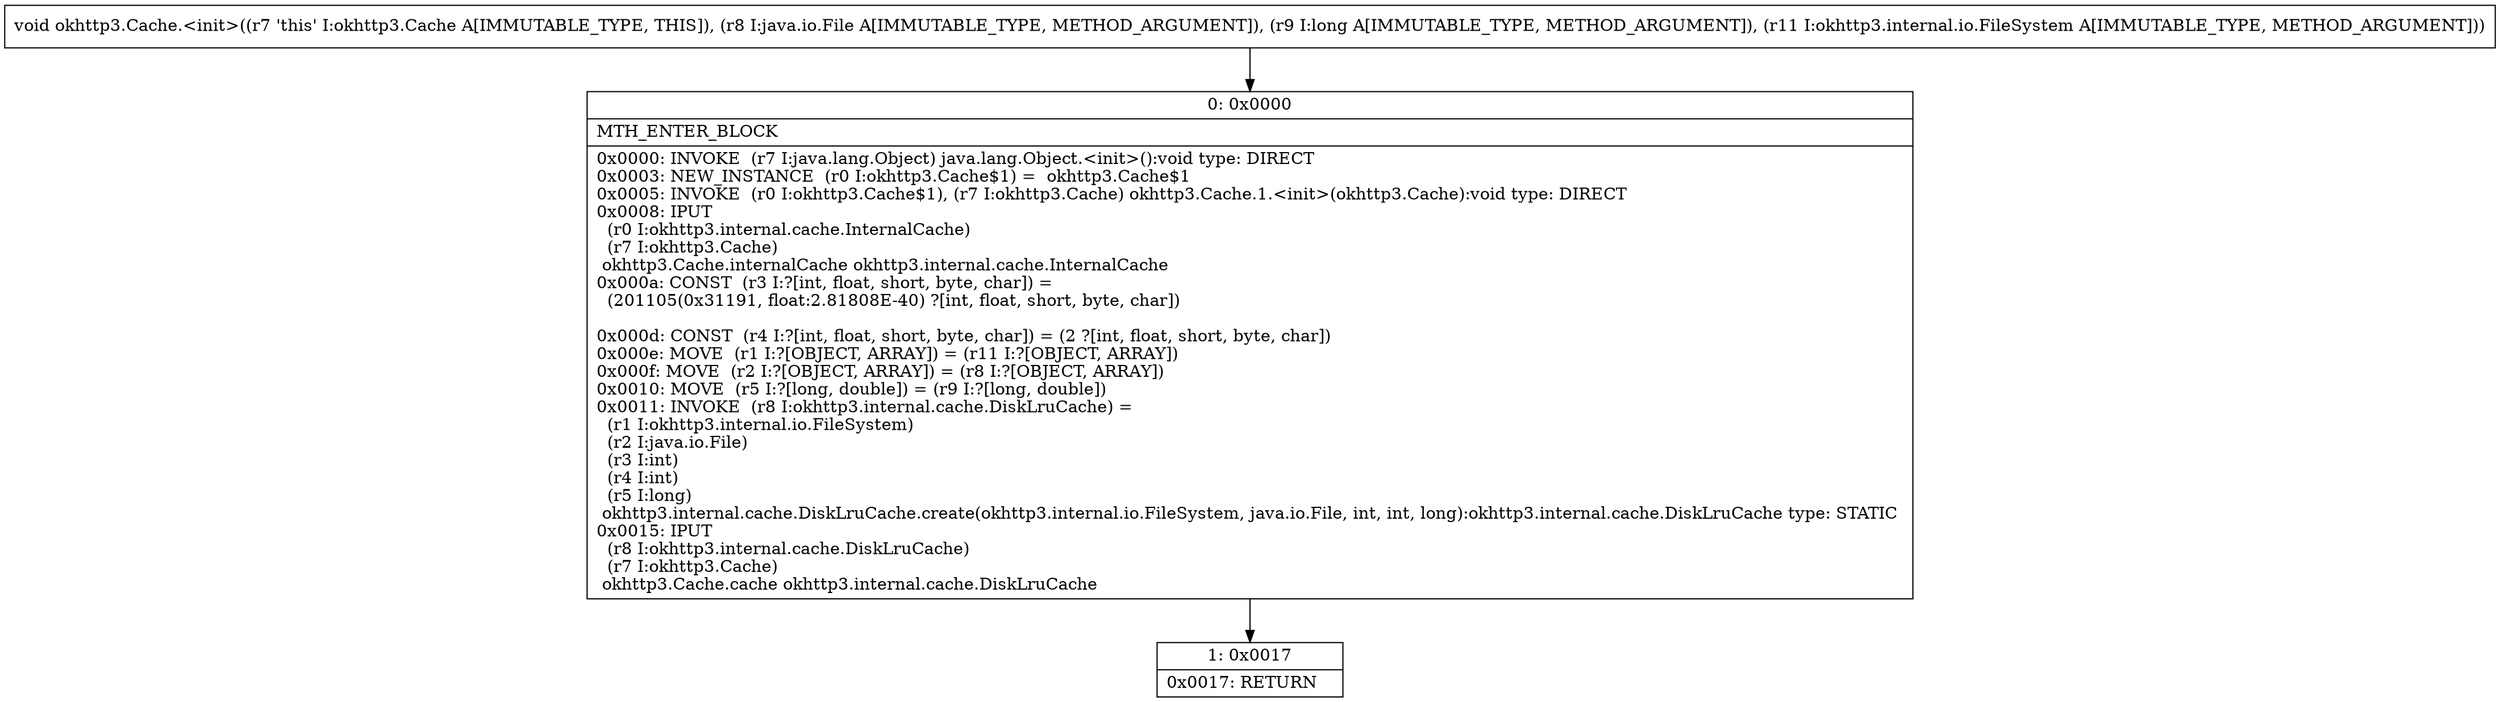 digraph "CFG forokhttp3.Cache.\<init\>(Ljava\/io\/File;JLokhttp3\/internal\/io\/FileSystem;)V" {
Node_0 [shape=record,label="{0\:\ 0x0000|MTH_ENTER_BLOCK\l|0x0000: INVOKE  (r7 I:java.lang.Object) java.lang.Object.\<init\>():void type: DIRECT \l0x0003: NEW_INSTANCE  (r0 I:okhttp3.Cache$1) =  okhttp3.Cache$1 \l0x0005: INVOKE  (r0 I:okhttp3.Cache$1), (r7 I:okhttp3.Cache) okhttp3.Cache.1.\<init\>(okhttp3.Cache):void type: DIRECT \l0x0008: IPUT  \l  (r0 I:okhttp3.internal.cache.InternalCache)\l  (r7 I:okhttp3.Cache)\l okhttp3.Cache.internalCache okhttp3.internal.cache.InternalCache \l0x000a: CONST  (r3 I:?[int, float, short, byte, char]) = \l  (201105(0x31191, float:2.81808E\-40) ?[int, float, short, byte, char])\l \l0x000d: CONST  (r4 I:?[int, float, short, byte, char]) = (2 ?[int, float, short, byte, char]) \l0x000e: MOVE  (r1 I:?[OBJECT, ARRAY]) = (r11 I:?[OBJECT, ARRAY]) \l0x000f: MOVE  (r2 I:?[OBJECT, ARRAY]) = (r8 I:?[OBJECT, ARRAY]) \l0x0010: MOVE  (r5 I:?[long, double]) = (r9 I:?[long, double]) \l0x0011: INVOKE  (r8 I:okhttp3.internal.cache.DiskLruCache) = \l  (r1 I:okhttp3.internal.io.FileSystem)\l  (r2 I:java.io.File)\l  (r3 I:int)\l  (r4 I:int)\l  (r5 I:long)\l okhttp3.internal.cache.DiskLruCache.create(okhttp3.internal.io.FileSystem, java.io.File, int, int, long):okhttp3.internal.cache.DiskLruCache type: STATIC \l0x0015: IPUT  \l  (r8 I:okhttp3.internal.cache.DiskLruCache)\l  (r7 I:okhttp3.Cache)\l okhttp3.Cache.cache okhttp3.internal.cache.DiskLruCache \l}"];
Node_1 [shape=record,label="{1\:\ 0x0017|0x0017: RETURN   \l}"];
MethodNode[shape=record,label="{void okhttp3.Cache.\<init\>((r7 'this' I:okhttp3.Cache A[IMMUTABLE_TYPE, THIS]), (r8 I:java.io.File A[IMMUTABLE_TYPE, METHOD_ARGUMENT]), (r9 I:long A[IMMUTABLE_TYPE, METHOD_ARGUMENT]), (r11 I:okhttp3.internal.io.FileSystem A[IMMUTABLE_TYPE, METHOD_ARGUMENT])) }"];
MethodNode -> Node_0;
Node_0 -> Node_1;
}

